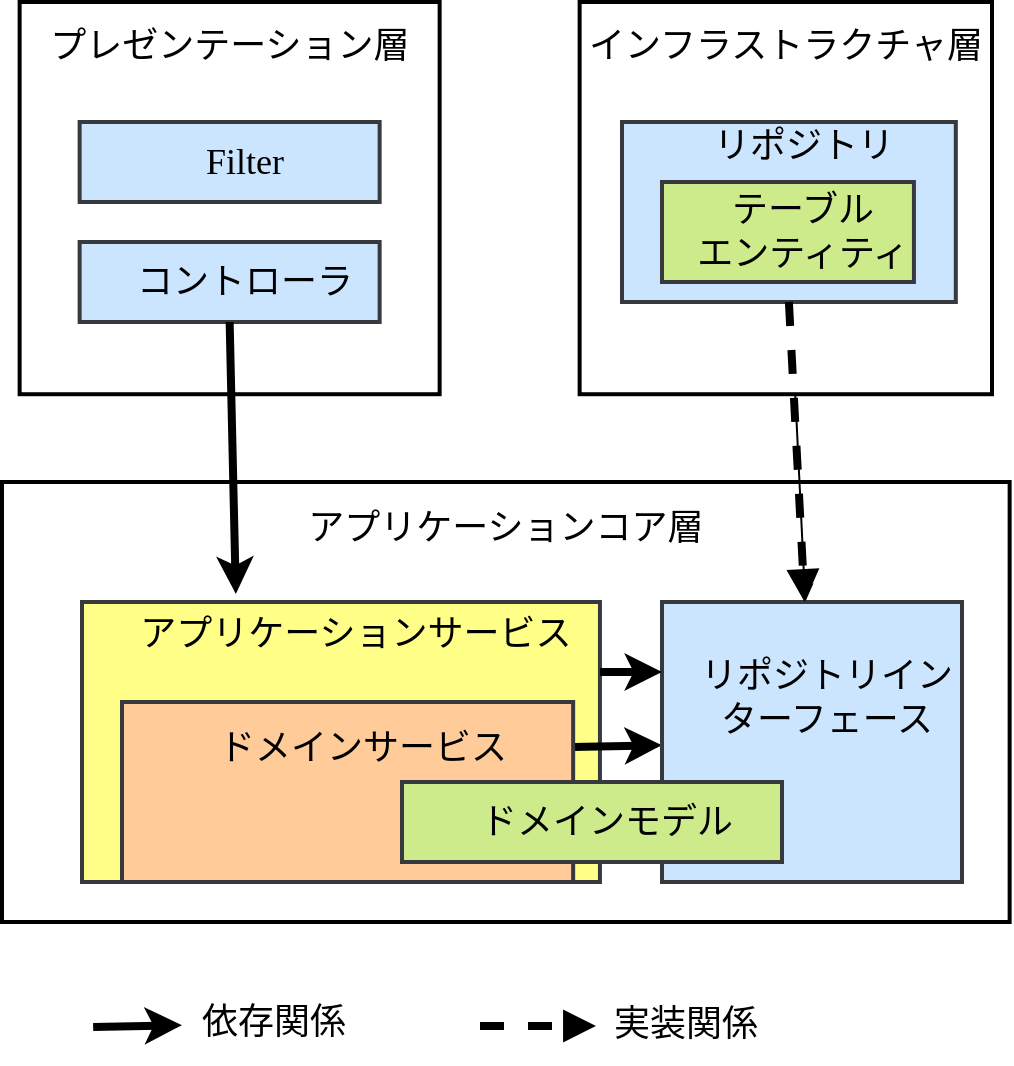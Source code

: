 <mxfile>
    <diagram id="uEXJJrO0DhDbDHVcbahO" name="ページ1">
        <mxGraphModel dx="485" dy="538" grid="1" gridSize="10" guides="1" tooltips="1" connect="1" arrows="1" fold="1" page="1" pageScale="1" pageWidth="1169" pageHeight="827" math="0" shadow="0">
            <root>
                <mxCell id="0"/>
                <mxCell id="1" parent="0"/>
                <mxCell id="73" value="&lt;font color=&quot;#000000&quot;&gt;アプリケーションコア層&lt;br&gt;&lt;br&gt;&lt;br&gt;&lt;br&gt;&lt;br&gt;&lt;br&gt;&lt;br&gt;&lt;br&gt;&lt;br&gt;&lt;/font&gt;" style="rounded=0;whiteSpace=wrap;html=1;fontFamily=Noto Sans JP;fontSize=18;strokeWidth=2;fontSource=https%3A%2F%2Ffonts.googleapis.com%2Fcss%3Ffamily%3DNoto%2BSans%2BJP;fillColor=#FFFFFF;strokeColor=#000000;" parent="1" vertex="1">
                    <mxGeometry x="360" y="420" width="503.82" height="220" as="geometry"/>
                </mxCell>
                <mxCell id="78" value="&lt;div&gt;&lt;font color=&quot;#000000&quot;&gt;アプリケーションサービス&lt;/font&gt;&lt;/div&gt;&lt;div&gt;&lt;span style=&quot;color: rgb(0 , 0 , 0)&quot;&gt;&lt;br&gt;&lt;/span&gt;&lt;/div&gt;&lt;div&gt;&lt;span style=&quot;color: rgb(0 , 0 , 0)&quot;&gt;&lt;br&gt;&lt;/span&gt;&lt;/div&gt;&lt;div&gt;&lt;span style=&quot;color: rgb(0 , 0 , 0)&quot;&gt;&lt;br&gt;&lt;/span&gt;&lt;/div&gt;&lt;div&gt;&lt;span style=&quot;color: rgb(0 , 0 , 0)&quot;&gt;&lt;br&gt;&lt;/span&gt;&lt;/div&gt;&lt;div&gt;&lt;span style=&quot;color: rgb(0 , 0 , 0)&quot;&gt;&lt;br&gt;&lt;/span&gt;&lt;/div&gt;" style="rounded=0;whiteSpace=wrap;html=1;fontFamily=Noto Sans JP;fontSize=18;fillColor=#ffff88;strokeColor=#36393d;strokeWidth=2;spacingLeft=15;fontSource=https%3A%2F%2Ffonts.googleapis.com%2Fcss%3Ffamily%3DNoto%2BSans%2BJP;align=center;" parent="1" vertex="1">
                    <mxGeometry x="400" y="480" width="258.97" height="140" as="geometry"/>
                </mxCell>
                <mxCell id="97" value="" style="edgeStyle=none;html=1;" edge="1" parent="1" source="74" target="80">
                    <mxGeometry relative="1" as="geometry"/>
                </mxCell>
                <mxCell id="74" value="&lt;font color=&quot;#000000&quot;&gt;インフラストラクチャ層&lt;br&gt;&lt;br&gt;&lt;br&gt;&lt;br&gt;&lt;br&gt;&lt;br&gt;&lt;br&gt;&lt;br&gt;&lt;/font&gt;" style="rounded=0;whiteSpace=wrap;html=1;fontFamily=Noto Sans JP;fontSize=18;strokeWidth=2;fontSource=https%3A%2F%2Ffonts.googleapis.com%2Fcss%3Ffamily%3DNoto%2BSans%2BJP;fillColor=#FFFFFF;strokeColor=#000000;" parent="1" vertex="1">
                    <mxGeometry x="648.82" y="180" width="206.18" height="196.11" as="geometry"/>
                </mxCell>
                <mxCell id="55" value="&lt;font color=&quot;#000000&quot;&gt;プレゼンテーション層&lt;br&gt;&lt;br&gt;&lt;br&gt;&lt;br&gt;&lt;br&gt;&lt;br&gt;&lt;br&gt;&lt;br&gt;&lt;/font&gt;" style="rounded=0;whiteSpace=wrap;html=1;fontFamily=Noto Sans JP;fontSize=18;strokeWidth=2;fontSource=https%3A%2F%2Ffonts.googleapis.com%2Fcss%3Ffamily%3DNoto%2BSans%2BJP;fillColor=#FFFFFF;strokeColor=#000000;" parent="1" vertex="1">
                    <mxGeometry x="368.82" y="180" width="210" height="196.11" as="geometry"/>
                </mxCell>
                <mxCell id="90" style="edgeStyle=none;sketch=0;html=1;exitX=1;exitY=0.25;exitDx=0;exitDy=0;shadow=0;fontColor=#000000;endArrow=classic;endFill=1;strokeColor=#000000;strokeWidth=4;" parent="1" source="77" target="80" edge="1">
                    <mxGeometry relative="1" as="geometry"/>
                </mxCell>
                <mxCell id="77" value="&lt;div&gt;&lt;font color=&quot;#000000&quot;&gt;ドメインサービス&lt;/font&gt;&lt;/div&gt;&lt;div&gt;&lt;br&gt;&lt;/div&gt;&lt;div&gt;&lt;span style=&quot;color: rgb(0 , 0 , 0)&quot;&gt;&lt;br&gt;&lt;/span&gt;&lt;/div&gt;" style="rounded=0;whiteSpace=wrap;html=1;fontFamily=Noto Sans JP;fontSize=18;fillColor=#ffcc99;strokeColor=#36393d;strokeWidth=2;spacingLeft=15;fontSource=https%3A%2F%2Ffonts.googleapis.com%2Fcss%3Ffamily%3DNoto%2BSans%2BJP;align=center;" parent="1" vertex="1">
                    <mxGeometry x="420" y="530" width="225.58" height="90" as="geometry"/>
                </mxCell>
                <mxCell id="79" value="&lt;font color=&quot;#000000&quot;&gt;リポジトリ&lt;br&gt;&lt;br&gt;&lt;br&gt;&lt;br&gt;&lt;/font&gt;" style="rounded=0;whiteSpace=wrap;html=1;fontFamily=Noto Sans JP;fontSize=18;fillColor=#cce5ff;strokeColor=#36393d;strokeWidth=2;spacingLeft=15;fontSource=https%3A%2F%2Ffonts.googleapis.com%2Fcss%3Ffamily%3DNoto%2BSans%2BJP;" parent="1" vertex="1">
                    <mxGeometry x="670" y="240" width="166.91" height="90" as="geometry"/>
                </mxCell>
                <mxCell id="80" value="&lt;font color=&quot;#000000&quot;&gt;リポジトリインターフェース&lt;br&gt;&lt;br&gt;&lt;br&gt;&lt;/font&gt;" style="rounded=0;whiteSpace=wrap;html=1;fontFamily=Noto Sans JP;fontSize=18;fillColor=#cce5ff;strokeColor=#36393d;strokeWidth=2;spacingLeft=15;fontSource=https%3A%2F%2Ffonts.googleapis.com%2Fcss%3Ffamily%3DNoto%2BSans%2BJP;" parent="1" vertex="1">
                    <mxGeometry x="690" y="480" width="150" height="140" as="geometry"/>
                </mxCell>
                <mxCell id="82" value="&lt;font color=&quot;#000000&quot;&gt;コントローラ&lt;/font&gt;" style="rounded=0;whiteSpace=wrap;html=1;fontFamily=Noto Sans JP;fontSize=18;fillColor=#cce5ff;strokeColor=#36393d;strokeWidth=2;spacingLeft=15;fontSource=https%3A%2F%2Ffonts.googleapis.com%2Fcss%3Ffamily%3DNoto%2BSans%2BJP;" parent="1" vertex="1">
                    <mxGeometry x="398.82" y="300" width="150" height="40" as="geometry"/>
                </mxCell>
                <mxCell id="83" value="&lt;font color=&quot;#000000&quot;&gt;Filter&lt;/font&gt;" style="rounded=0;whiteSpace=wrap;html=1;fontFamily=Noto Sans JP;fontSize=18;fillColor=#cce5ff;strokeColor=#36393d;strokeWidth=2;spacingLeft=15;fontSource=https%3A%2F%2Ffonts.googleapis.com%2Fcss%3Ffamily%3DNoto%2BSans%2BJP;" parent="1" vertex="1">
                    <mxGeometry x="398.82" y="240" width="150" height="40" as="geometry"/>
                </mxCell>
                <mxCell id="84" value="&lt;font color=&quot;#000000&quot;&gt;テーブル&lt;br&gt;エンティティ&lt;/font&gt;" style="rounded=0;whiteSpace=wrap;html=1;fontFamily=Noto Sans JP;fontSize=18;fillColor=#cdeb8b;strokeColor=#36393d;strokeWidth=2;spacingLeft=15;fontSource=https%3A%2F%2Ffonts.googleapis.com%2Fcss%3Ffamily%3DNoto%2BSans%2BJP;" parent="1" vertex="1">
                    <mxGeometry x="690" y="270" width="125.96" height="50" as="geometry"/>
                </mxCell>
                <mxCell id="91" style="edgeStyle=none;sketch=0;html=1;exitX=0.5;exitY=1;exitDx=0;exitDy=0;shadow=0;fontColor=#000000;endArrow=classic;endFill=1;strokeColor=#000000;strokeWidth=4;entryX=0.297;entryY=-0.029;entryDx=0;entryDy=0;entryPerimeter=0;" parent="1" source="82" target="78" edge="1">
                    <mxGeometry relative="1" as="geometry">
                        <mxPoint x="655.58" y="575" as="sourcePoint"/>
                        <mxPoint x="700" y="573.14" as="targetPoint"/>
                    </mxGeometry>
                </mxCell>
                <mxCell id="92" style="edgeStyle=none;sketch=0;html=1;exitX=0.5;exitY=1;exitDx=0;exitDy=0;shadow=0;fontColor=#000000;endArrow=block;endFill=1;strokeColor=#000000;strokeWidth=4;dashed=1;" parent="1" source="79" target="80" edge="1">
                    <mxGeometry relative="1" as="geometry">
                        <mxPoint x="455" y="330" as="sourcePoint"/>
                        <mxPoint x="489.057" y="485.94" as="targetPoint"/>
                    </mxGeometry>
                </mxCell>
                <mxCell id="93" style="edgeStyle=none;sketch=0;html=1;exitX=1;exitY=0.25;exitDx=0;exitDy=0;shadow=0;fontColor=#000000;endArrow=classic;endFill=1;strokeColor=#000000;strokeWidth=4;entryX=0;entryY=0.25;entryDx=0;entryDy=0;" parent="1" source="78" target="80" edge="1">
                    <mxGeometry relative="1" as="geometry">
                        <mxPoint x="641.76" y="575" as="sourcePoint"/>
                        <mxPoint x="686.18" y="573.14" as="targetPoint"/>
                    </mxGeometry>
                </mxCell>
                <mxCell id="75" value="&lt;font color=&quot;#000000&quot;&gt;ドメインモデル&lt;/font&gt;" style="rounded=0;whiteSpace=wrap;html=1;fontFamily=Noto Sans JP;fontSize=18;fillColor=#cdeb8b;strokeColor=#36393d;strokeWidth=2;spacingLeft=15;fontSource=https%3A%2F%2Ffonts.googleapis.com%2Fcss%3Ffamily%3DNoto%2BSans%2BJP;" parent="1" vertex="1">
                    <mxGeometry x="560" y="570" width="190" height="40" as="geometry"/>
                </mxCell>
                <mxCell id="94" value="依存関係" style="text;html=1;strokeColor=none;fillColor=none;align=left;verticalAlign=middle;whiteSpace=wrap;rounded=0;fontFamily=Noto Sans JP;fontSource=https%3A%2F%2Ffonts.googleapis.com%2Fcss%3Ffamily%3DNoto%2BSans%2BJP;fontSize=18;fontColor=#000000;" vertex="1" parent="1">
                    <mxGeometry x="458" y="670" width="90" height="40" as="geometry"/>
                </mxCell>
                <mxCell id="95" style="edgeStyle=none;sketch=0;html=1;exitX=1;exitY=0.25;exitDx=0;exitDy=0;shadow=0;fontColor=#000000;endArrow=classic;endFill=1;strokeColor=#000000;strokeWidth=4;" edge="1" parent="1">
                    <mxGeometry relative="1" as="geometry">
                        <mxPoint x="405.58" y="692.5" as="sourcePoint"/>
                        <mxPoint x="450" y="691.57" as="targetPoint"/>
                    </mxGeometry>
                </mxCell>
                <mxCell id="96" value="実装関係" style="text;html=1;strokeColor=none;fillColor=none;align=left;verticalAlign=middle;whiteSpace=wrap;rounded=0;fontFamily=Noto Sans JP;fontSource=https%3A%2F%2Ffonts.googleapis.com%2Fcss%3Ffamily%3DNoto%2BSans%2BJP;fontSize=18;fontColor=#000000;" vertex="1" parent="1">
                    <mxGeometry x="664" y="671" width="90" height="40" as="geometry"/>
                </mxCell>
                <mxCell id="98" style="edgeStyle=none;sketch=0;html=1;shadow=0;fontColor=#000000;endArrow=block;endFill=1;strokeColor=#000000;strokeWidth=4;dashed=1;" edge="1" parent="1">
                    <mxGeometry relative="1" as="geometry">
                        <mxPoint x="599" y="692" as="sourcePoint"/>
                        <mxPoint x="657" y="692" as="targetPoint"/>
                    </mxGeometry>
                </mxCell>
            </root>
        </mxGraphModel>
    </diagram>
</mxfile>